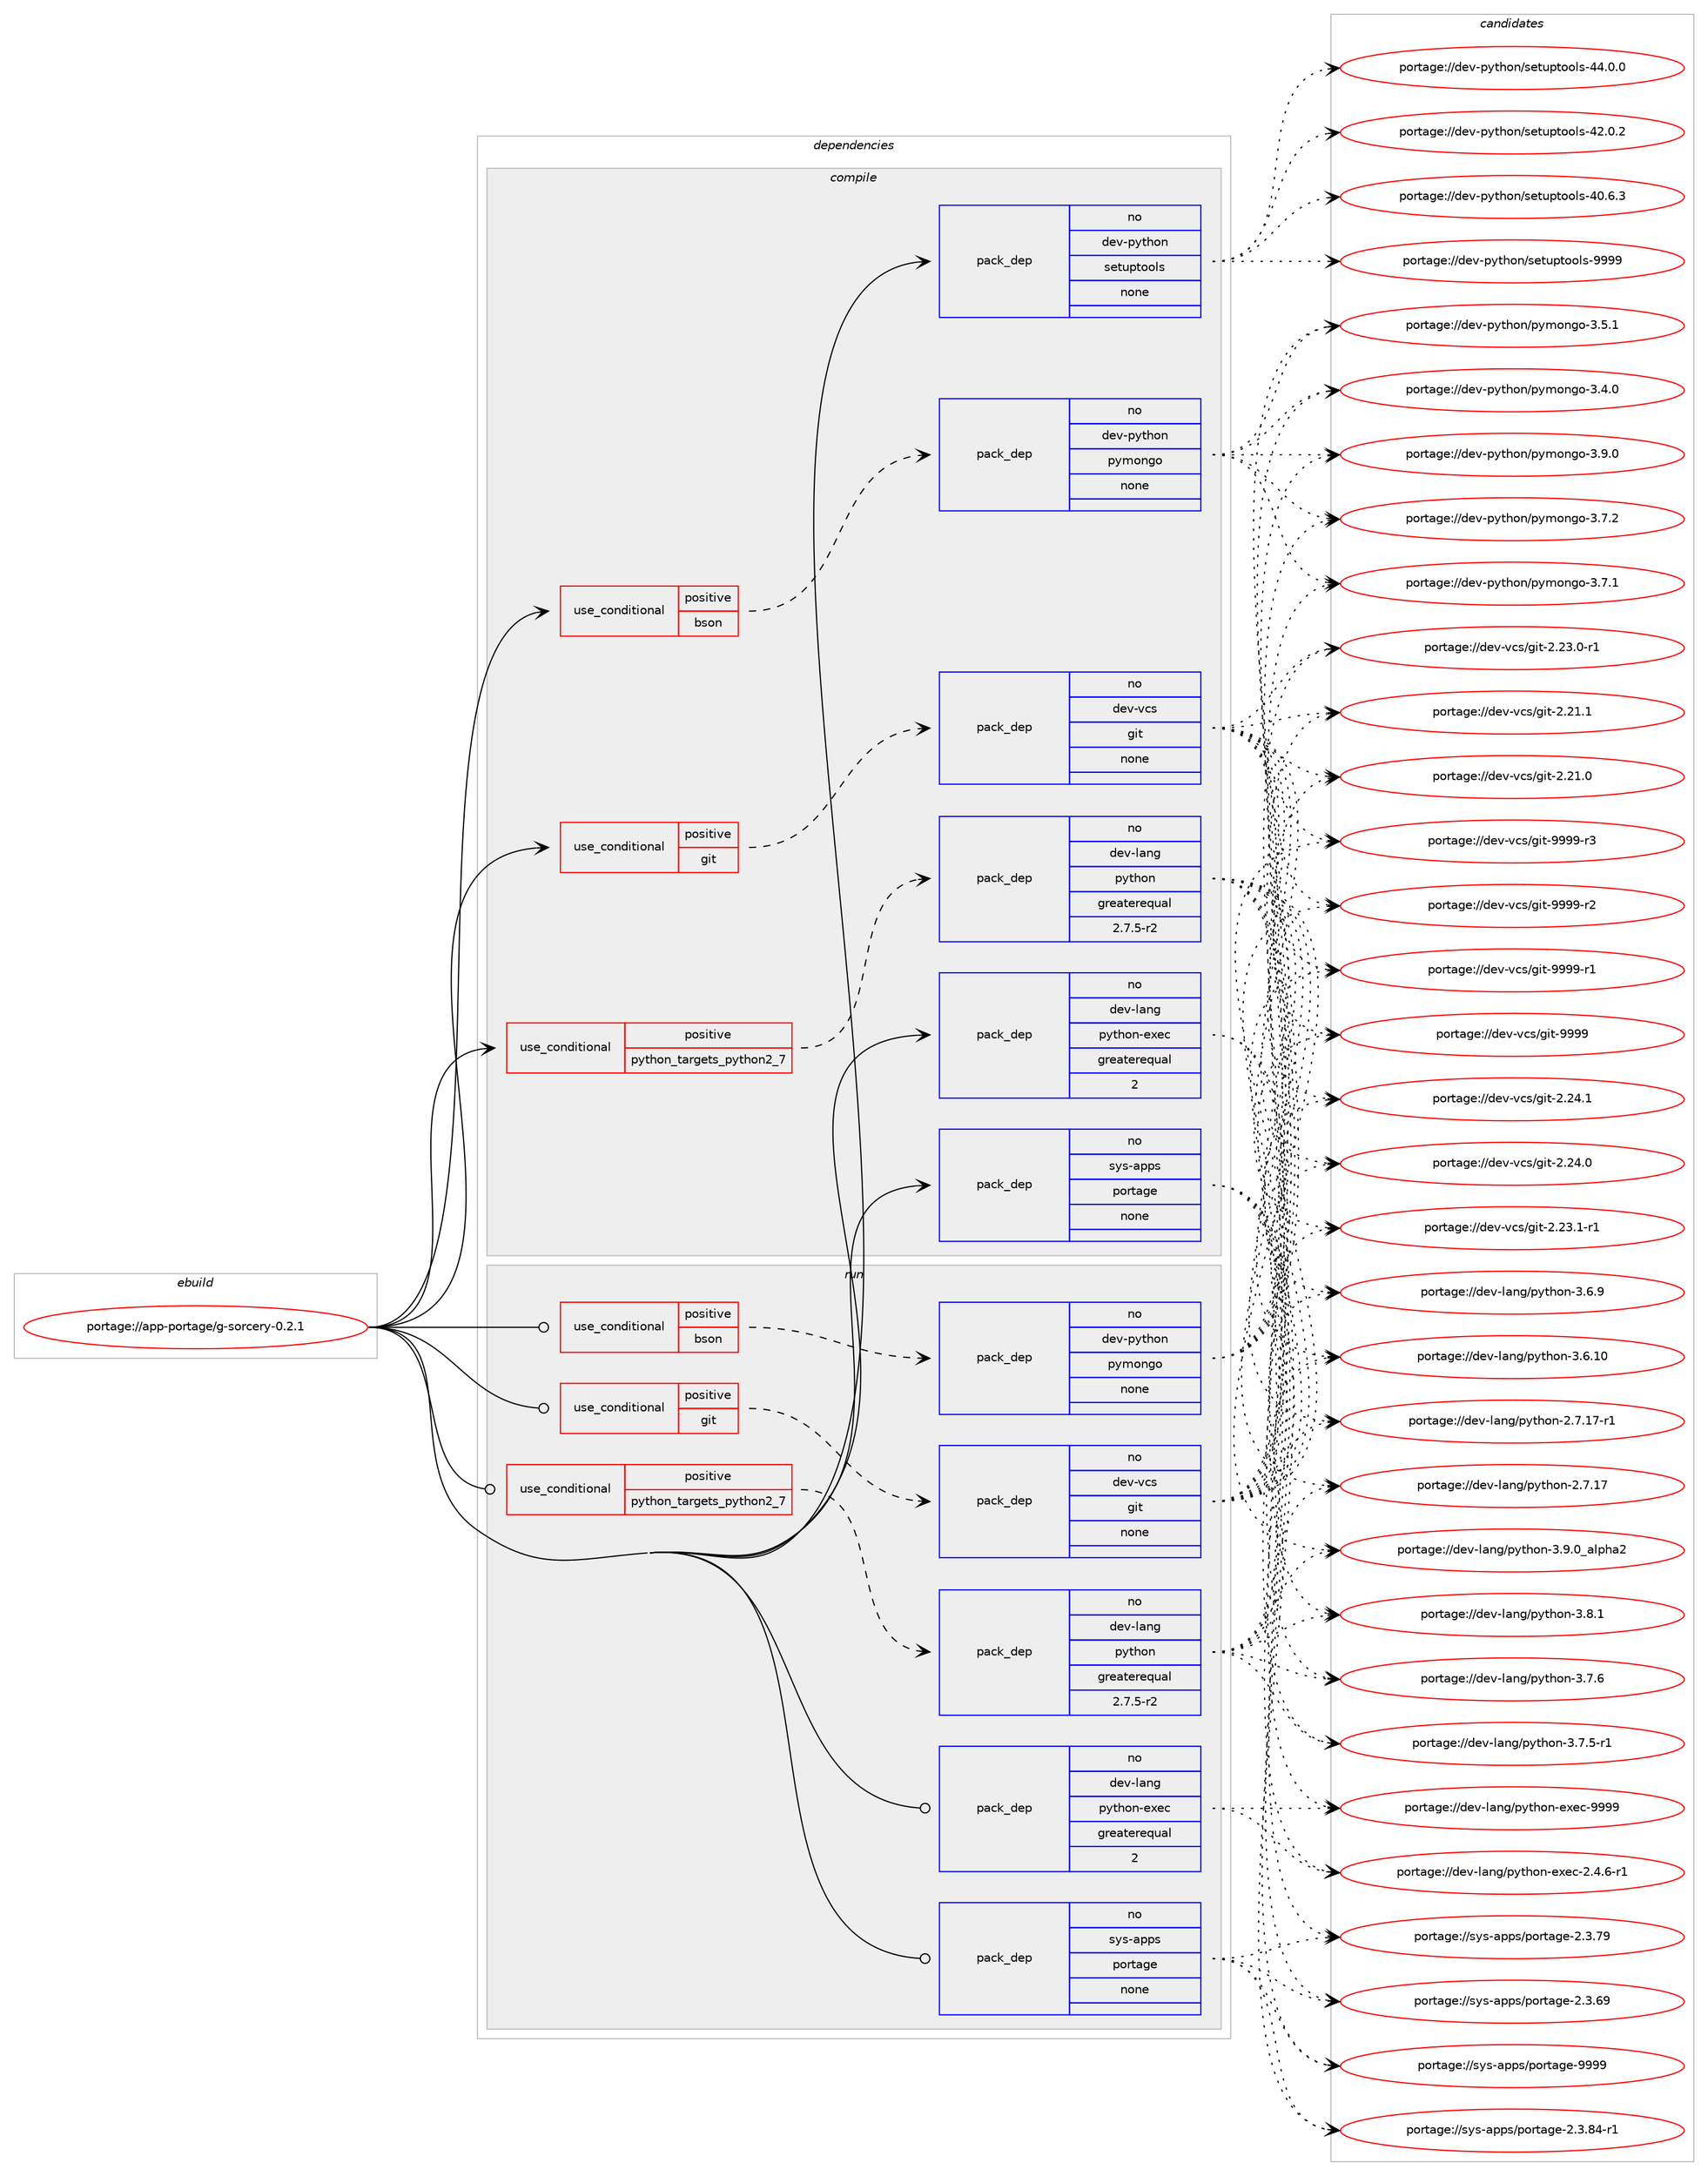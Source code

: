 digraph prolog {

# *************
# Graph options
# *************

newrank=true;
concentrate=true;
compound=true;
graph [rankdir=LR,fontname=Helvetica,fontsize=10,ranksep=1.5];#, ranksep=2.5, nodesep=0.2];
edge  [arrowhead=vee];
node  [fontname=Helvetica,fontsize=10];

# **********
# The ebuild
# **********

subgraph cluster_leftcol {
color=gray;
label=<<i>ebuild</i>>;
id [label="portage://app-portage/g-sorcery-0.2.1", color=red, width=4, href="../app-portage/g-sorcery-0.2.1.svg"];
}

# ****************
# The dependencies
# ****************

subgraph cluster_midcol {
color=gray;
label=<<i>dependencies</i>>;
subgraph cluster_compile {
fillcolor="#eeeeee";
style=filled;
label=<<i>compile</i>>;
subgraph cond141319 {
dependency602218 [label=<<TABLE BORDER="0" CELLBORDER="1" CELLSPACING="0" CELLPADDING="4"><TR><TD ROWSPAN="3" CELLPADDING="10">use_conditional</TD></TR><TR><TD>positive</TD></TR><TR><TD>bson</TD></TR></TABLE>>, shape=none, color=red];
subgraph pack452850 {
dependency602219 [label=<<TABLE BORDER="0" CELLBORDER="1" CELLSPACING="0" CELLPADDING="4" WIDTH="220"><TR><TD ROWSPAN="6" CELLPADDING="30">pack_dep</TD></TR><TR><TD WIDTH="110">no</TD></TR><TR><TD>dev-python</TD></TR><TR><TD>pymongo</TD></TR><TR><TD>none</TD></TR><TR><TD></TD></TR></TABLE>>, shape=none, color=blue];
}
dependency602218:e -> dependency602219:w [weight=20,style="dashed",arrowhead="vee"];
}
id:e -> dependency602218:w [weight=20,style="solid",arrowhead="vee"];
subgraph cond141320 {
dependency602220 [label=<<TABLE BORDER="0" CELLBORDER="1" CELLSPACING="0" CELLPADDING="4"><TR><TD ROWSPAN="3" CELLPADDING="10">use_conditional</TD></TR><TR><TD>positive</TD></TR><TR><TD>git</TD></TR></TABLE>>, shape=none, color=red];
subgraph pack452851 {
dependency602221 [label=<<TABLE BORDER="0" CELLBORDER="1" CELLSPACING="0" CELLPADDING="4" WIDTH="220"><TR><TD ROWSPAN="6" CELLPADDING="30">pack_dep</TD></TR><TR><TD WIDTH="110">no</TD></TR><TR><TD>dev-vcs</TD></TR><TR><TD>git</TD></TR><TR><TD>none</TD></TR><TR><TD></TD></TR></TABLE>>, shape=none, color=blue];
}
dependency602220:e -> dependency602221:w [weight=20,style="dashed",arrowhead="vee"];
}
id:e -> dependency602220:w [weight=20,style="solid",arrowhead="vee"];
subgraph cond141321 {
dependency602222 [label=<<TABLE BORDER="0" CELLBORDER="1" CELLSPACING="0" CELLPADDING="4"><TR><TD ROWSPAN="3" CELLPADDING="10">use_conditional</TD></TR><TR><TD>positive</TD></TR><TR><TD>python_targets_python2_7</TD></TR></TABLE>>, shape=none, color=red];
subgraph pack452852 {
dependency602223 [label=<<TABLE BORDER="0" CELLBORDER="1" CELLSPACING="0" CELLPADDING="4" WIDTH="220"><TR><TD ROWSPAN="6" CELLPADDING="30">pack_dep</TD></TR><TR><TD WIDTH="110">no</TD></TR><TR><TD>dev-lang</TD></TR><TR><TD>python</TD></TR><TR><TD>greaterequal</TD></TR><TR><TD>2.7.5-r2</TD></TR></TABLE>>, shape=none, color=blue];
}
dependency602222:e -> dependency602223:w [weight=20,style="dashed",arrowhead="vee"];
}
id:e -> dependency602222:w [weight=20,style="solid",arrowhead="vee"];
subgraph pack452853 {
dependency602224 [label=<<TABLE BORDER="0" CELLBORDER="1" CELLSPACING="0" CELLPADDING="4" WIDTH="220"><TR><TD ROWSPAN="6" CELLPADDING="30">pack_dep</TD></TR><TR><TD WIDTH="110">no</TD></TR><TR><TD>dev-lang</TD></TR><TR><TD>python-exec</TD></TR><TR><TD>greaterequal</TD></TR><TR><TD>2</TD></TR></TABLE>>, shape=none, color=blue];
}
id:e -> dependency602224:w [weight=20,style="solid",arrowhead="vee"];
subgraph pack452854 {
dependency602225 [label=<<TABLE BORDER="0" CELLBORDER="1" CELLSPACING="0" CELLPADDING="4" WIDTH="220"><TR><TD ROWSPAN="6" CELLPADDING="30">pack_dep</TD></TR><TR><TD WIDTH="110">no</TD></TR><TR><TD>dev-python</TD></TR><TR><TD>setuptools</TD></TR><TR><TD>none</TD></TR><TR><TD></TD></TR></TABLE>>, shape=none, color=blue];
}
id:e -> dependency602225:w [weight=20,style="solid",arrowhead="vee"];
subgraph pack452855 {
dependency602226 [label=<<TABLE BORDER="0" CELLBORDER="1" CELLSPACING="0" CELLPADDING="4" WIDTH="220"><TR><TD ROWSPAN="6" CELLPADDING="30">pack_dep</TD></TR><TR><TD WIDTH="110">no</TD></TR><TR><TD>sys-apps</TD></TR><TR><TD>portage</TD></TR><TR><TD>none</TD></TR><TR><TD></TD></TR></TABLE>>, shape=none, color=blue];
}
id:e -> dependency602226:w [weight=20,style="solid",arrowhead="vee"];
}
subgraph cluster_compileandrun {
fillcolor="#eeeeee";
style=filled;
label=<<i>compile and run</i>>;
}
subgraph cluster_run {
fillcolor="#eeeeee";
style=filled;
label=<<i>run</i>>;
subgraph cond141322 {
dependency602227 [label=<<TABLE BORDER="0" CELLBORDER="1" CELLSPACING="0" CELLPADDING="4"><TR><TD ROWSPAN="3" CELLPADDING="10">use_conditional</TD></TR><TR><TD>positive</TD></TR><TR><TD>bson</TD></TR></TABLE>>, shape=none, color=red];
subgraph pack452856 {
dependency602228 [label=<<TABLE BORDER="0" CELLBORDER="1" CELLSPACING="0" CELLPADDING="4" WIDTH="220"><TR><TD ROWSPAN="6" CELLPADDING="30">pack_dep</TD></TR><TR><TD WIDTH="110">no</TD></TR><TR><TD>dev-python</TD></TR><TR><TD>pymongo</TD></TR><TR><TD>none</TD></TR><TR><TD></TD></TR></TABLE>>, shape=none, color=blue];
}
dependency602227:e -> dependency602228:w [weight=20,style="dashed",arrowhead="vee"];
}
id:e -> dependency602227:w [weight=20,style="solid",arrowhead="odot"];
subgraph cond141323 {
dependency602229 [label=<<TABLE BORDER="0" CELLBORDER="1" CELLSPACING="0" CELLPADDING="4"><TR><TD ROWSPAN="3" CELLPADDING="10">use_conditional</TD></TR><TR><TD>positive</TD></TR><TR><TD>git</TD></TR></TABLE>>, shape=none, color=red];
subgraph pack452857 {
dependency602230 [label=<<TABLE BORDER="0" CELLBORDER="1" CELLSPACING="0" CELLPADDING="4" WIDTH="220"><TR><TD ROWSPAN="6" CELLPADDING="30">pack_dep</TD></TR><TR><TD WIDTH="110">no</TD></TR><TR><TD>dev-vcs</TD></TR><TR><TD>git</TD></TR><TR><TD>none</TD></TR><TR><TD></TD></TR></TABLE>>, shape=none, color=blue];
}
dependency602229:e -> dependency602230:w [weight=20,style="dashed",arrowhead="vee"];
}
id:e -> dependency602229:w [weight=20,style="solid",arrowhead="odot"];
subgraph cond141324 {
dependency602231 [label=<<TABLE BORDER="0" CELLBORDER="1" CELLSPACING="0" CELLPADDING="4"><TR><TD ROWSPAN="3" CELLPADDING="10">use_conditional</TD></TR><TR><TD>positive</TD></TR><TR><TD>python_targets_python2_7</TD></TR></TABLE>>, shape=none, color=red];
subgraph pack452858 {
dependency602232 [label=<<TABLE BORDER="0" CELLBORDER="1" CELLSPACING="0" CELLPADDING="4" WIDTH="220"><TR><TD ROWSPAN="6" CELLPADDING="30">pack_dep</TD></TR><TR><TD WIDTH="110">no</TD></TR><TR><TD>dev-lang</TD></TR><TR><TD>python</TD></TR><TR><TD>greaterequal</TD></TR><TR><TD>2.7.5-r2</TD></TR></TABLE>>, shape=none, color=blue];
}
dependency602231:e -> dependency602232:w [weight=20,style="dashed",arrowhead="vee"];
}
id:e -> dependency602231:w [weight=20,style="solid",arrowhead="odot"];
subgraph pack452859 {
dependency602233 [label=<<TABLE BORDER="0" CELLBORDER="1" CELLSPACING="0" CELLPADDING="4" WIDTH="220"><TR><TD ROWSPAN="6" CELLPADDING="30">pack_dep</TD></TR><TR><TD WIDTH="110">no</TD></TR><TR><TD>dev-lang</TD></TR><TR><TD>python-exec</TD></TR><TR><TD>greaterequal</TD></TR><TR><TD>2</TD></TR></TABLE>>, shape=none, color=blue];
}
id:e -> dependency602233:w [weight=20,style="solid",arrowhead="odot"];
subgraph pack452860 {
dependency602234 [label=<<TABLE BORDER="0" CELLBORDER="1" CELLSPACING="0" CELLPADDING="4" WIDTH="220"><TR><TD ROWSPAN="6" CELLPADDING="30">pack_dep</TD></TR><TR><TD WIDTH="110">no</TD></TR><TR><TD>sys-apps</TD></TR><TR><TD>portage</TD></TR><TR><TD>none</TD></TR><TR><TD></TD></TR></TABLE>>, shape=none, color=blue];
}
id:e -> dependency602234:w [weight=20,style="solid",arrowhead="odot"];
}
}

# **************
# The candidates
# **************

subgraph cluster_choices {
rank=same;
color=gray;
label=<<i>candidates</i>>;

subgraph choice452850 {
color=black;
nodesep=1;
choice1001011184511212111610411111047112121109111110103111455146574648 [label="portage://dev-python/pymongo-3.9.0", color=red, width=4,href="../dev-python/pymongo-3.9.0.svg"];
choice1001011184511212111610411111047112121109111110103111455146554650 [label="portage://dev-python/pymongo-3.7.2", color=red, width=4,href="../dev-python/pymongo-3.7.2.svg"];
choice1001011184511212111610411111047112121109111110103111455146554649 [label="portage://dev-python/pymongo-3.7.1", color=red, width=4,href="../dev-python/pymongo-3.7.1.svg"];
choice1001011184511212111610411111047112121109111110103111455146534649 [label="portage://dev-python/pymongo-3.5.1", color=red, width=4,href="../dev-python/pymongo-3.5.1.svg"];
choice1001011184511212111610411111047112121109111110103111455146524648 [label="portage://dev-python/pymongo-3.4.0", color=red, width=4,href="../dev-python/pymongo-3.4.0.svg"];
dependency602219:e -> choice1001011184511212111610411111047112121109111110103111455146574648:w [style=dotted,weight="100"];
dependency602219:e -> choice1001011184511212111610411111047112121109111110103111455146554650:w [style=dotted,weight="100"];
dependency602219:e -> choice1001011184511212111610411111047112121109111110103111455146554649:w [style=dotted,weight="100"];
dependency602219:e -> choice1001011184511212111610411111047112121109111110103111455146534649:w [style=dotted,weight="100"];
dependency602219:e -> choice1001011184511212111610411111047112121109111110103111455146524648:w [style=dotted,weight="100"];
}
subgraph choice452851 {
color=black;
nodesep=1;
choice10010111845118991154710310511645575757574511451 [label="portage://dev-vcs/git-9999-r3", color=red, width=4,href="../dev-vcs/git-9999-r3.svg"];
choice10010111845118991154710310511645575757574511450 [label="portage://dev-vcs/git-9999-r2", color=red, width=4,href="../dev-vcs/git-9999-r2.svg"];
choice10010111845118991154710310511645575757574511449 [label="portage://dev-vcs/git-9999-r1", color=red, width=4,href="../dev-vcs/git-9999-r1.svg"];
choice1001011184511899115471031051164557575757 [label="portage://dev-vcs/git-9999", color=red, width=4,href="../dev-vcs/git-9999.svg"];
choice10010111845118991154710310511645504650524649 [label="portage://dev-vcs/git-2.24.1", color=red, width=4,href="../dev-vcs/git-2.24.1.svg"];
choice10010111845118991154710310511645504650524648 [label="portage://dev-vcs/git-2.24.0", color=red, width=4,href="../dev-vcs/git-2.24.0.svg"];
choice100101118451189911547103105116455046505146494511449 [label="portage://dev-vcs/git-2.23.1-r1", color=red, width=4,href="../dev-vcs/git-2.23.1-r1.svg"];
choice100101118451189911547103105116455046505146484511449 [label="portage://dev-vcs/git-2.23.0-r1", color=red, width=4,href="../dev-vcs/git-2.23.0-r1.svg"];
choice10010111845118991154710310511645504650494649 [label="portage://dev-vcs/git-2.21.1", color=red, width=4,href="../dev-vcs/git-2.21.1.svg"];
choice10010111845118991154710310511645504650494648 [label="portage://dev-vcs/git-2.21.0", color=red, width=4,href="../dev-vcs/git-2.21.0.svg"];
dependency602221:e -> choice10010111845118991154710310511645575757574511451:w [style=dotted,weight="100"];
dependency602221:e -> choice10010111845118991154710310511645575757574511450:w [style=dotted,weight="100"];
dependency602221:e -> choice10010111845118991154710310511645575757574511449:w [style=dotted,weight="100"];
dependency602221:e -> choice1001011184511899115471031051164557575757:w [style=dotted,weight="100"];
dependency602221:e -> choice10010111845118991154710310511645504650524649:w [style=dotted,weight="100"];
dependency602221:e -> choice10010111845118991154710310511645504650524648:w [style=dotted,weight="100"];
dependency602221:e -> choice100101118451189911547103105116455046505146494511449:w [style=dotted,weight="100"];
dependency602221:e -> choice100101118451189911547103105116455046505146484511449:w [style=dotted,weight="100"];
dependency602221:e -> choice10010111845118991154710310511645504650494649:w [style=dotted,weight="100"];
dependency602221:e -> choice10010111845118991154710310511645504650494648:w [style=dotted,weight="100"];
}
subgraph choice452852 {
color=black;
nodesep=1;
choice10010111845108971101034711212111610411111045514657464895971081121049750 [label="portage://dev-lang/python-3.9.0_alpha2", color=red, width=4,href="../dev-lang/python-3.9.0_alpha2.svg"];
choice100101118451089711010347112121116104111110455146564649 [label="portage://dev-lang/python-3.8.1", color=red, width=4,href="../dev-lang/python-3.8.1.svg"];
choice100101118451089711010347112121116104111110455146554654 [label="portage://dev-lang/python-3.7.6", color=red, width=4,href="../dev-lang/python-3.7.6.svg"];
choice1001011184510897110103471121211161041111104551465546534511449 [label="portage://dev-lang/python-3.7.5-r1", color=red, width=4,href="../dev-lang/python-3.7.5-r1.svg"];
choice100101118451089711010347112121116104111110455146544657 [label="portage://dev-lang/python-3.6.9", color=red, width=4,href="../dev-lang/python-3.6.9.svg"];
choice10010111845108971101034711212111610411111045514654464948 [label="portage://dev-lang/python-3.6.10", color=red, width=4,href="../dev-lang/python-3.6.10.svg"];
choice100101118451089711010347112121116104111110455046554649554511449 [label="portage://dev-lang/python-2.7.17-r1", color=red, width=4,href="../dev-lang/python-2.7.17-r1.svg"];
choice10010111845108971101034711212111610411111045504655464955 [label="portage://dev-lang/python-2.7.17", color=red, width=4,href="../dev-lang/python-2.7.17.svg"];
dependency602223:e -> choice10010111845108971101034711212111610411111045514657464895971081121049750:w [style=dotted,weight="100"];
dependency602223:e -> choice100101118451089711010347112121116104111110455146564649:w [style=dotted,weight="100"];
dependency602223:e -> choice100101118451089711010347112121116104111110455146554654:w [style=dotted,weight="100"];
dependency602223:e -> choice1001011184510897110103471121211161041111104551465546534511449:w [style=dotted,weight="100"];
dependency602223:e -> choice100101118451089711010347112121116104111110455146544657:w [style=dotted,weight="100"];
dependency602223:e -> choice10010111845108971101034711212111610411111045514654464948:w [style=dotted,weight="100"];
dependency602223:e -> choice100101118451089711010347112121116104111110455046554649554511449:w [style=dotted,weight="100"];
dependency602223:e -> choice10010111845108971101034711212111610411111045504655464955:w [style=dotted,weight="100"];
}
subgraph choice452853 {
color=black;
nodesep=1;
choice10010111845108971101034711212111610411111045101120101994557575757 [label="portage://dev-lang/python-exec-9999", color=red, width=4,href="../dev-lang/python-exec-9999.svg"];
choice10010111845108971101034711212111610411111045101120101994550465246544511449 [label="portage://dev-lang/python-exec-2.4.6-r1", color=red, width=4,href="../dev-lang/python-exec-2.4.6-r1.svg"];
dependency602224:e -> choice10010111845108971101034711212111610411111045101120101994557575757:w [style=dotted,weight="100"];
dependency602224:e -> choice10010111845108971101034711212111610411111045101120101994550465246544511449:w [style=dotted,weight="100"];
}
subgraph choice452854 {
color=black;
nodesep=1;
choice10010111845112121116104111110471151011161171121161111111081154557575757 [label="portage://dev-python/setuptools-9999", color=red, width=4,href="../dev-python/setuptools-9999.svg"];
choice100101118451121211161041111104711510111611711211611111110811545525246484648 [label="portage://dev-python/setuptools-44.0.0", color=red, width=4,href="../dev-python/setuptools-44.0.0.svg"];
choice100101118451121211161041111104711510111611711211611111110811545525046484650 [label="portage://dev-python/setuptools-42.0.2", color=red, width=4,href="../dev-python/setuptools-42.0.2.svg"];
choice100101118451121211161041111104711510111611711211611111110811545524846544651 [label="portage://dev-python/setuptools-40.6.3", color=red, width=4,href="../dev-python/setuptools-40.6.3.svg"];
dependency602225:e -> choice10010111845112121116104111110471151011161171121161111111081154557575757:w [style=dotted,weight="100"];
dependency602225:e -> choice100101118451121211161041111104711510111611711211611111110811545525246484648:w [style=dotted,weight="100"];
dependency602225:e -> choice100101118451121211161041111104711510111611711211611111110811545525046484650:w [style=dotted,weight="100"];
dependency602225:e -> choice100101118451121211161041111104711510111611711211611111110811545524846544651:w [style=dotted,weight="100"];
}
subgraph choice452855 {
color=black;
nodesep=1;
choice115121115459711211211547112111114116971031014557575757 [label="portage://sys-apps/portage-9999", color=red, width=4,href="../sys-apps/portage-9999.svg"];
choice11512111545971121121154711211111411697103101455046514656524511449 [label="portage://sys-apps/portage-2.3.84-r1", color=red, width=4,href="../sys-apps/portage-2.3.84-r1.svg"];
choice1151211154597112112115471121111141169710310145504651465557 [label="portage://sys-apps/portage-2.3.79", color=red, width=4,href="../sys-apps/portage-2.3.79.svg"];
choice1151211154597112112115471121111141169710310145504651465457 [label="portage://sys-apps/portage-2.3.69", color=red, width=4,href="../sys-apps/portage-2.3.69.svg"];
dependency602226:e -> choice115121115459711211211547112111114116971031014557575757:w [style=dotted,weight="100"];
dependency602226:e -> choice11512111545971121121154711211111411697103101455046514656524511449:w [style=dotted,weight="100"];
dependency602226:e -> choice1151211154597112112115471121111141169710310145504651465557:w [style=dotted,weight="100"];
dependency602226:e -> choice1151211154597112112115471121111141169710310145504651465457:w [style=dotted,weight="100"];
}
subgraph choice452856 {
color=black;
nodesep=1;
choice1001011184511212111610411111047112121109111110103111455146574648 [label="portage://dev-python/pymongo-3.9.0", color=red, width=4,href="../dev-python/pymongo-3.9.0.svg"];
choice1001011184511212111610411111047112121109111110103111455146554650 [label="portage://dev-python/pymongo-3.7.2", color=red, width=4,href="../dev-python/pymongo-3.7.2.svg"];
choice1001011184511212111610411111047112121109111110103111455146554649 [label="portage://dev-python/pymongo-3.7.1", color=red, width=4,href="../dev-python/pymongo-3.7.1.svg"];
choice1001011184511212111610411111047112121109111110103111455146534649 [label="portage://dev-python/pymongo-3.5.1", color=red, width=4,href="../dev-python/pymongo-3.5.1.svg"];
choice1001011184511212111610411111047112121109111110103111455146524648 [label="portage://dev-python/pymongo-3.4.0", color=red, width=4,href="../dev-python/pymongo-3.4.0.svg"];
dependency602228:e -> choice1001011184511212111610411111047112121109111110103111455146574648:w [style=dotted,weight="100"];
dependency602228:e -> choice1001011184511212111610411111047112121109111110103111455146554650:w [style=dotted,weight="100"];
dependency602228:e -> choice1001011184511212111610411111047112121109111110103111455146554649:w [style=dotted,weight="100"];
dependency602228:e -> choice1001011184511212111610411111047112121109111110103111455146534649:w [style=dotted,weight="100"];
dependency602228:e -> choice1001011184511212111610411111047112121109111110103111455146524648:w [style=dotted,weight="100"];
}
subgraph choice452857 {
color=black;
nodesep=1;
choice10010111845118991154710310511645575757574511451 [label="portage://dev-vcs/git-9999-r3", color=red, width=4,href="../dev-vcs/git-9999-r3.svg"];
choice10010111845118991154710310511645575757574511450 [label="portage://dev-vcs/git-9999-r2", color=red, width=4,href="../dev-vcs/git-9999-r2.svg"];
choice10010111845118991154710310511645575757574511449 [label="portage://dev-vcs/git-9999-r1", color=red, width=4,href="../dev-vcs/git-9999-r1.svg"];
choice1001011184511899115471031051164557575757 [label="portage://dev-vcs/git-9999", color=red, width=4,href="../dev-vcs/git-9999.svg"];
choice10010111845118991154710310511645504650524649 [label="portage://dev-vcs/git-2.24.1", color=red, width=4,href="../dev-vcs/git-2.24.1.svg"];
choice10010111845118991154710310511645504650524648 [label="portage://dev-vcs/git-2.24.0", color=red, width=4,href="../dev-vcs/git-2.24.0.svg"];
choice100101118451189911547103105116455046505146494511449 [label="portage://dev-vcs/git-2.23.1-r1", color=red, width=4,href="../dev-vcs/git-2.23.1-r1.svg"];
choice100101118451189911547103105116455046505146484511449 [label="portage://dev-vcs/git-2.23.0-r1", color=red, width=4,href="../dev-vcs/git-2.23.0-r1.svg"];
choice10010111845118991154710310511645504650494649 [label="portage://dev-vcs/git-2.21.1", color=red, width=4,href="../dev-vcs/git-2.21.1.svg"];
choice10010111845118991154710310511645504650494648 [label="portage://dev-vcs/git-2.21.0", color=red, width=4,href="../dev-vcs/git-2.21.0.svg"];
dependency602230:e -> choice10010111845118991154710310511645575757574511451:w [style=dotted,weight="100"];
dependency602230:e -> choice10010111845118991154710310511645575757574511450:w [style=dotted,weight="100"];
dependency602230:e -> choice10010111845118991154710310511645575757574511449:w [style=dotted,weight="100"];
dependency602230:e -> choice1001011184511899115471031051164557575757:w [style=dotted,weight="100"];
dependency602230:e -> choice10010111845118991154710310511645504650524649:w [style=dotted,weight="100"];
dependency602230:e -> choice10010111845118991154710310511645504650524648:w [style=dotted,weight="100"];
dependency602230:e -> choice100101118451189911547103105116455046505146494511449:w [style=dotted,weight="100"];
dependency602230:e -> choice100101118451189911547103105116455046505146484511449:w [style=dotted,weight="100"];
dependency602230:e -> choice10010111845118991154710310511645504650494649:w [style=dotted,weight="100"];
dependency602230:e -> choice10010111845118991154710310511645504650494648:w [style=dotted,weight="100"];
}
subgraph choice452858 {
color=black;
nodesep=1;
choice10010111845108971101034711212111610411111045514657464895971081121049750 [label="portage://dev-lang/python-3.9.0_alpha2", color=red, width=4,href="../dev-lang/python-3.9.0_alpha2.svg"];
choice100101118451089711010347112121116104111110455146564649 [label="portage://dev-lang/python-3.8.1", color=red, width=4,href="../dev-lang/python-3.8.1.svg"];
choice100101118451089711010347112121116104111110455146554654 [label="portage://dev-lang/python-3.7.6", color=red, width=4,href="../dev-lang/python-3.7.6.svg"];
choice1001011184510897110103471121211161041111104551465546534511449 [label="portage://dev-lang/python-3.7.5-r1", color=red, width=4,href="../dev-lang/python-3.7.5-r1.svg"];
choice100101118451089711010347112121116104111110455146544657 [label="portage://dev-lang/python-3.6.9", color=red, width=4,href="../dev-lang/python-3.6.9.svg"];
choice10010111845108971101034711212111610411111045514654464948 [label="portage://dev-lang/python-3.6.10", color=red, width=4,href="../dev-lang/python-3.6.10.svg"];
choice100101118451089711010347112121116104111110455046554649554511449 [label="portage://dev-lang/python-2.7.17-r1", color=red, width=4,href="../dev-lang/python-2.7.17-r1.svg"];
choice10010111845108971101034711212111610411111045504655464955 [label="portage://dev-lang/python-2.7.17", color=red, width=4,href="../dev-lang/python-2.7.17.svg"];
dependency602232:e -> choice10010111845108971101034711212111610411111045514657464895971081121049750:w [style=dotted,weight="100"];
dependency602232:e -> choice100101118451089711010347112121116104111110455146564649:w [style=dotted,weight="100"];
dependency602232:e -> choice100101118451089711010347112121116104111110455146554654:w [style=dotted,weight="100"];
dependency602232:e -> choice1001011184510897110103471121211161041111104551465546534511449:w [style=dotted,weight="100"];
dependency602232:e -> choice100101118451089711010347112121116104111110455146544657:w [style=dotted,weight="100"];
dependency602232:e -> choice10010111845108971101034711212111610411111045514654464948:w [style=dotted,weight="100"];
dependency602232:e -> choice100101118451089711010347112121116104111110455046554649554511449:w [style=dotted,weight="100"];
dependency602232:e -> choice10010111845108971101034711212111610411111045504655464955:w [style=dotted,weight="100"];
}
subgraph choice452859 {
color=black;
nodesep=1;
choice10010111845108971101034711212111610411111045101120101994557575757 [label="portage://dev-lang/python-exec-9999", color=red, width=4,href="../dev-lang/python-exec-9999.svg"];
choice10010111845108971101034711212111610411111045101120101994550465246544511449 [label="portage://dev-lang/python-exec-2.4.6-r1", color=red, width=4,href="../dev-lang/python-exec-2.4.6-r1.svg"];
dependency602233:e -> choice10010111845108971101034711212111610411111045101120101994557575757:w [style=dotted,weight="100"];
dependency602233:e -> choice10010111845108971101034711212111610411111045101120101994550465246544511449:w [style=dotted,weight="100"];
}
subgraph choice452860 {
color=black;
nodesep=1;
choice115121115459711211211547112111114116971031014557575757 [label="portage://sys-apps/portage-9999", color=red, width=4,href="../sys-apps/portage-9999.svg"];
choice11512111545971121121154711211111411697103101455046514656524511449 [label="portage://sys-apps/portage-2.3.84-r1", color=red, width=4,href="../sys-apps/portage-2.3.84-r1.svg"];
choice1151211154597112112115471121111141169710310145504651465557 [label="portage://sys-apps/portage-2.3.79", color=red, width=4,href="../sys-apps/portage-2.3.79.svg"];
choice1151211154597112112115471121111141169710310145504651465457 [label="portage://sys-apps/portage-2.3.69", color=red, width=4,href="../sys-apps/portage-2.3.69.svg"];
dependency602234:e -> choice115121115459711211211547112111114116971031014557575757:w [style=dotted,weight="100"];
dependency602234:e -> choice11512111545971121121154711211111411697103101455046514656524511449:w [style=dotted,weight="100"];
dependency602234:e -> choice1151211154597112112115471121111141169710310145504651465557:w [style=dotted,weight="100"];
dependency602234:e -> choice1151211154597112112115471121111141169710310145504651465457:w [style=dotted,weight="100"];
}
}

}
